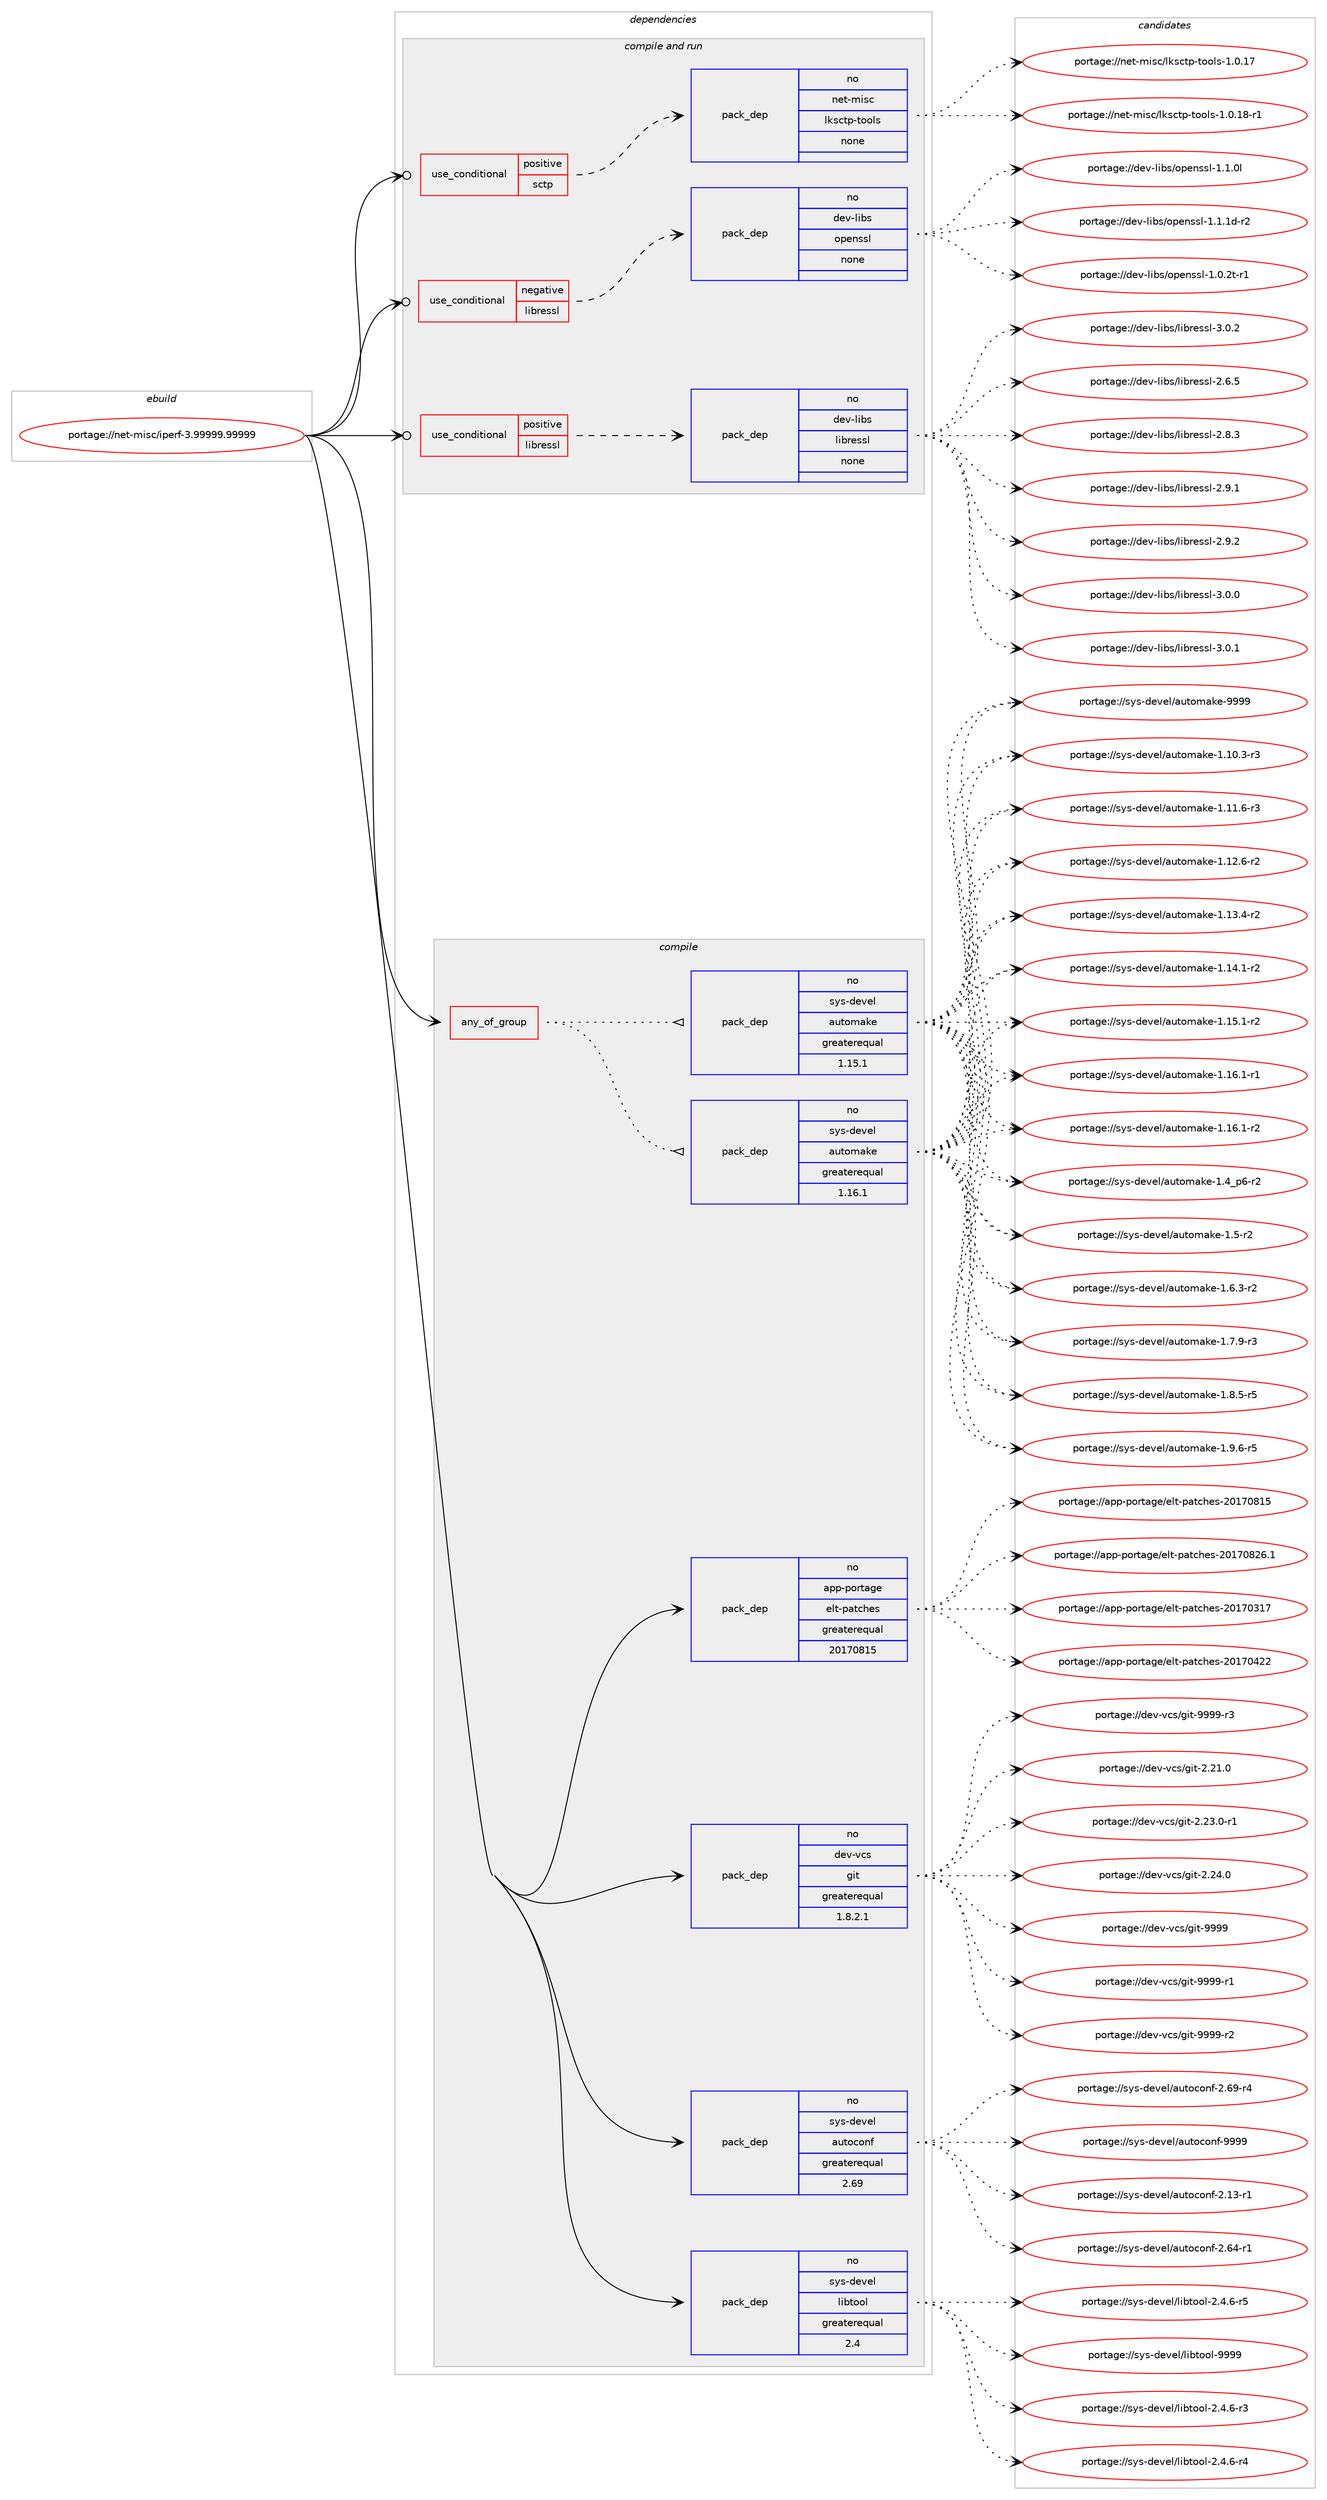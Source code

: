 digraph prolog {

# *************
# Graph options
# *************

newrank=true;
concentrate=true;
compound=true;
graph [rankdir=LR,fontname=Helvetica,fontsize=10,ranksep=1.5];#, ranksep=2.5, nodesep=0.2];
edge  [arrowhead=vee];
node  [fontname=Helvetica,fontsize=10];

# **********
# The ebuild
# **********

subgraph cluster_leftcol {
color=gray;
rank=same;
label=<<i>ebuild</i>>;
id [label="portage://net-misc/iperf-3.99999.99999", color=red, width=4, href="../net-misc/iperf-3.99999.99999.svg"];
}

# ****************
# The dependencies
# ****************

subgraph cluster_midcol {
color=gray;
label=<<i>dependencies</i>>;
subgraph cluster_compile {
fillcolor="#eeeeee";
style=filled;
label=<<i>compile</i>>;
subgraph any5944 {
dependency366592 [label=<<TABLE BORDER="0" CELLBORDER="1" CELLSPACING="0" CELLPADDING="4"><TR><TD CELLPADDING="10">any_of_group</TD></TR></TABLE>>, shape=none, color=red];subgraph pack268761 {
dependency366593 [label=<<TABLE BORDER="0" CELLBORDER="1" CELLSPACING="0" CELLPADDING="4" WIDTH="220"><TR><TD ROWSPAN="6" CELLPADDING="30">pack_dep</TD></TR><TR><TD WIDTH="110">no</TD></TR><TR><TD>sys-devel</TD></TR><TR><TD>automake</TD></TR><TR><TD>greaterequal</TD></TR><TR><TD>1.16.1</TD></TR></TABLE>>, shape=none, color=blue];
}
dependency366592:e -> dependency366593:w [weight=20,style="dotted",arrowhead="oinv"];
subgraph pack268762 {
dependency366594 [label=<<TABLE BORDER="0" CELLBORDER="1" CELLSPACING="0" CELLPADDING="4" WIDTH="220"><TR><TD ROWSPAN="6" CELLPADDING="30">pack_dep</TD></TR><TR><TD WIDTH="110">no</TD></TR><TR><TD>sys-devel</TD></TR><TR><TD>automake</TD></TR><TR><TD>greaterequal</TD></TR><TR><TD>1.15.1</TD></TR></TABLE>>, shape=none, color=blue];
}
dependency366592:e -> dependency366594:w [weight=20,style="dotted",arrowhead="oinv"];
}
id:e -> dependency366592:w [weight=20,style="solid",arrowhead="vee"];
subgraph pack268763 {
dependency366595 [label=<<TABLE BORDER="0" CELLBORDER="1" CELLSPACING="0" CELLPADDING="4" WIDTH="220"><TR><TD ROWSPAN="6" CELLPADDING="30">pack_dep</TD></TR><TR><TD WIDTH="110">no</TD></TR><TR><TD>app-portage</TD></TR><TR><TD>elt-patches</TD></TR><TR><TD>greaterequal</TD></TR><TR><TD>20170815</TD></TR></TABLE>>, shape=none, color=blue];
}
id:e -> dependency366595:w [weight=20,style="solid",arrowhead="vee"];
subgraph pack268764 {
dependency366596 [label=<<TABLE BORDER="0" CELLBORDER="1" CELLSPACING="0" CELLPADDING="4" WIDTH="220"><TR><TD ROWSPAN="6" CELLPADDING="30">pack_dep</TD></TR><TR><TD WIDTH="110">no</TD></TR><TR><TD>dev-vcs</TD></TR><TR><TD>git</TD></TR><TR><TD>greaterequal</TD></TR><TR><TD>1.8.2.1</TD></TR></TABLE>>, shape=none, color=blue];
}
id:e -> dependency366596:w [weight=20,style="solid",arrowhead="vee"];
subgraph pack268765 {
dependency366597 [label=<<TABLE BORDER="0" CELLBORDER="1" CELLSPACING="0" CELLPADDING="4" WIDTH="220"><TR><TD ROWSPAN="6" CELLPADDING="30">pack_dep</TD></TR><TR><TD WIDTH="110">no</TD></TR><TR><TD>sys-devel</TD></TR><TR><TD>autoconf</TD></TR><TR><TD>greaterequal</TD></TR><TR><TD>2.69</TD></TR></TABLE>>, shape=none, color=blue];
}
id:e -> dependency366597:w [weight=20,style="solid",arrowhead="vee"];
subgraph pack268766 {
dependency366598 [label=<<TABLE BORDER="0" CELLBORDER="1" CELLSPACING="0" CELLPADDING="4" WIDTH="220"><TR><TD ROWSPAN="6" CELLPADDING="30">pack_dep</TD></TR><TR><TD WIDTH="110">no</TD></TR><TR><TD>sys-devel</TD></TR><TR><TD>libtool</TD></TR><TR><TD>greaterequal</TD></TR><TR><TD>2.4</TD></TR></TABLE>>, shape=none, color=blue];
}
id:e -> dependency366598:w [weight=20,style="solid",arrowhead="vee"];
}
subgraph cluster_compileandrun {
fillcolor="#eeeeee";
style=filled;
label=<<i>compile and run</i>>;
subgraph cond91735 {
dependency366599 [label=<<TABLE BORDER="0" CELLBORDER="1" CELLSPACING="0" CELLPADDING="4"><TR><TD ROWSPAN="3" CELLPADDING="10">use_conditional</TD></TR><TR><TD>negative</TD></TR><TR><TD>libressl</TD></TR></TABLE>>, shape=none, color=red];
subgraph pack268767 {
dependency366600 [label=<<TABLE BORDER="0" CELLBORDER="1" CELLSPACING="0" CELLPADDING="4" WIDTH="220"><TR><TD ROWSPAN="6" CELLPADDING="30">pack_dep</TD></TR><TR><TD WIDTH="110">no</TD></TR><TR><TD>dev-libs</TD></TR><TR><TD>openssl</TD></TR><TR><TD>none</TD></TR><TR><TD></TD></TR></TABLE>>, shape=none, color=blue];
}
dependency366599:e -> dependency366600:w [weight=20,style="dashed",arrowhead="vee"];
}
id:e -> dependency366599:w [weight=20,style="solid",arrowhead="odotvee"];
subgraph cond91736 {
dependency366601 [label=<<TABLE BORDER="0" CELLBORDER="1" CELLSPACING="0" CELLPADDING="4"><TR><TD ROWSPAN="3" CELLPADDING="10">use_conditional</TD></TR><TR><TD>positive</TD></TR><TR><TD>libressl</TD></TR></TABLE>>, shape=none, color=red];
subgraph pack268768 {
dependency366602 [label=<<TABLE BORDER="0" CELLBORDER="1" CELLSPACING="0" CELLPADDING="4" WIDTH="220"><TR><TD ROWSPAN="6" CELLPADDING="30">pack_dep</TD></TR><TR><TD WIDTH="110">no</TD></TR><TR><TD>dev-libs</TD></TR><TR><TD>libressl</TD></TR><TR><TD>none</TD></TR><TR><TD></TD></TR></TABLE>>, shape=none, color=blue];
}
dependency366601:e -> dependency366602:w [weight=20,style="dashed",arrowhead="vee"];
}
id:e -> dependency366601:w [weight=20,style="solid",arrowhead="odotvee"];
subgraph cond91737 {
dependency366603 [label=<<TABLE BORDER="0" CELLBORDER="1" CELLSPACING="0" CELLPADDING="4"><TR><TD ROWSPAN="3" CELLPADDING="10">use_conditional</TD></TR><TR><TD>positive</TD></TR><TR><TD>sctp</TD></TR></TABLE>>, shape=none, color=red];
subgraph pack268769 {
dependency366604 [label=<<TABLE BORDER="0" CELLBORDER="1" CELLSPACING="0" CELLPADDING="4" WIDTH="220"><TR><TD ROWSPAN="6" CELLPADDING="30">pack_dep</TD></TR><TR><TD WIDTH="110">no</TD></TR><TR><TD>net-misc</TD></TR><TR><TD>lksctp-tools</TD></TR><TR><TD>none</TD></TR><TR><TD></TD></TR></TABLE>>, shape=none, color=blue];
}
dependency366603:e -> dependency366604:w [weight=20,style="dashed",arrowhead="vee"];
}
id:e -> dependency366603:w [weight=20,style="solid",arrowhead="odotvee"];
}
subgraph cluster_run {
fillcolor="#eeeeee";
style=filled;
label=<<i>run</i>>;
}
}

# **************
# The candidates
# **************

subgraph cluster_choices {
rank=same;
color=gray;
label=<<i>candidates</i>>;

subgraph choice268761 {
color=black;
nodesep=1;
choiceportage11512111545100101118101108479711711611110997107101454946494846514511451 [label="portage://sys-devel/automake-1.10.3-r3", color=red, width=4,href="../sys-devel/automake-1.10.3-r3.svg"];
choiceportage11512111545100101118101108479711711611110997107101454946494946544511451 [label="portage://sys-devel/automake-1.11.6-r3", color=red, width=4,href="../sys-devel/automake-1.11.6-r3.svg"];
choiceportage11512111545100101118101108479711711611110997107101454946495046544511450 [label="portage://sys-devel/automake-1.12.6-r2", color=red, width=4,href="../sys-devel/automake-1.12.6-r2.svg"];
choiceportage11512111545100101118101108479711711611110997107101454946495146524511450 [label="portage://sys-devel/automake-1.13.4-r2", color=red, width=4,href="../sys-devel/automake-1.13.4-r2.svg"];
choiceportage11512111545100101118101108479711711611110997107101454946495246494511450 [label="portage://sys-devel/automake-1.14.1-r2", color=red, width=4,href="../sys-devel/automake-1.14.1-r2.svg"];
choiceportage11512111545100101118101108479711711611110997107101454946495346494511450 [label="portage://sys-devel/automake-1.15.1-r2", color=red, width=4,href="../sys-devel/automake-1.15.1-r2.svg"];
choiceportage11512111545100101118101108479711711611110997107101454946495446494511449 [label="portage://sys-devel/automake-1.16.1-r1", color=red, width=4,href="../sys-devel/automake-1.16.1-r1.svg"];
choiceportage11512111545100101118101108479711711611110997107101454946495446494511450 [label="portage://sys-devel/automake-1.16.1-r2", color=red, width=4,href="../sys-devel/automake-1.16.1-r2.svg"];
choiceportage115121115451001011181011084797117116111109971071014549465295112544511450 [label="portage://sys-devel/automake-1.4_p6-r2", color=red, width=4,href="../sys-devel/automake-1.4_p6-r2.svg"];
choiceportage11512111545100101118101108479711711611110997107101454946534511450 [label="portage://sys-devel/automake-1.5-r2", color=red, width=4,href="../sys-devel/automake-1.5-r2.svg"];
choiceportage115121115451001011181011084797117116111109971071014549465446514511450 [label="portage://sys-devel/automake-1.6.3-r2", color=red, width=4,href="../sys-devel/automake-1.6.3-r2.svg"];
choiceportage115121115451001011181011084797117116111109971071014549465546574511451 [label="portage://sys-devel/automake-1.7.9-r3", color=red, width=4,href="../sys-devel/automake-1.7.9-r3.svg"];
choiceportage115121115451001011181011084797117116111109971071014549465646534511453 [label="portage://sys-devel/automake-1.8.5-r5", color=red, width=4,href="../sys-devel/automake-1.8.5-r5.svg"];
choiceportage115121115451001011181011084797117116111109971071014549465746544511453 [label="portage://sys-devel/automake-1.9.6-r5", color=red, width=4,href="../sys-devel/automake-1.9.6-r5.svg"];
choiceportage115121115451001011181011084797117116111109971071014557575757 [label="portage://sys-devel/automake-9999", color=red, width=4,href="../sys-devel/automake-9999.svg"];
dependency366593:e -> choiceportage11512111545100101118101108479711711611110997107101454946494846514511451:w [style=dotted,weight="100"];
dependency366593:e -> choiceportage11512111545100101118101108479711711611110997107101454946494946544511451:w [style=dotted,weight="100"];
dependency366593:e -> choiceportage11512111545100101118101108479711711611110997107101454946495046544511450:w [style=dotted,weight="100"];
dependency366593:e -> choiceportage11512111545100101118101108479711711611110997107101454946495146524511450:w [style=dotted,weight="100"];
dependency366593:e -> choiceportage11512111545100101118101108479711711611110997107101454946495246494511450:w [style=dotted,weight="100"];
dependency366593:e -> choiceportage11512111545100101118101108479711711611110997107101454946495346494511450:w [style=dotted,weight="100"];
dependency366593:e -> choiceportage11512111545100101118101108479711711611110997107101454946495446494511449:w [style=dotted,weight="100"];
dependency366593:e -> choiceportage11512111545100101118101108479711711611110997107101454946495446494511450:w [style=dotted,weight="100"];
dependency366593:e -> choiceportage115121115451001011181011084797117116111109971071014549465295112544511450:w [style=dotted,weight="100"];
dependency366593:e -> choiceportage11512111545100101118101108479711711611110997107101454946534511450:w [style=dotted,weight="100"];
dependency366593:e -> choiceportage115121115451001011181011084797117116111109971071014549465446514511450:w [style=dotted,weight="100"];
dependency366593:e -> choiceportage115121115451001011181011084797117116111109971071014549465546574511451:w [style=dotted,weight="100"];
dependency366593:e -> choiceportage115121115451001011181011084797117116111109971071014549465646534511453:w [style=dotted,weight="100"];
dependency366593:e -> choiceportage115121115451001011181011084797117116111109971071014549465746544511453:w [style=dotted,weight="100"];
dependency366593:e -> choiceportage115121115451001011181011084797117116111109971071014557575757:w [style=dotted,weight="100"];
}
subgraph choice268762 {
color=black;
nodesep=1;
choiceportage11512111545100101118101108479711711611110997107101454946494846514511451 [label="portage://sys-devel/automake-1.10.3-r3", color=red, width=4,href="../sys-devel/automake-1.10.3-r3.svg"];
choiceportage11512111545100101118101108479711711611110997107101454946494946544511451 [label="portage://sys-devel/automake-1.11.6-r3", color=red, width=4,href="../sys-devel/automake-1.11.6-r3.svg"];
choiceportage11512111545100101118101108479711711611110997107101454946495046544511450 [label="portage://sys-devel/automake-1.12.6-r2", color=red, width=4,href="../sys-devel/automake-1.12.6-r2.svg"];
choiceportage11512111545100101118101108479711711611110997107101454946495146524511450 [label="portage://sys-devel/automake-1.13.4-r2", color=red, width=4,href="../sys-devel/automake-1.13.4-r2.svg"];
choiceportage11512111545100101118101108479711711611110997107101454946495246494511450 [label="portage://sys-devel/automake-1.14.1-r2", color=red, width=4,href="../sys-devel/automake-1.14.1-r2.svg"];
choiceportage11512111545100101118101108479711711611110997107101454946495346494511450 [label="portage://sys-devel/automake-1.15.1-r2", color=red, width=4,href="../sys-devel/automake-1.15.1-r2.svg"];
choiceportage11512111545100101118101108479711711611110997107101454946495446494511449 [label="portage://sys-devel/automake-1.16.1-r1", color=red, width=4,href="../sys-devel/automake-1.16.1-r1.svg"];
choiceportage11512111545100101118101108479711711611110997107101454946495446494511450 [label="portage://sys-devel/automake-1.16.1-r2", color=red, width=4,href="../sys-devel/automake-1.16.1-r2.svg"];
choiceportage115121115451001011181011084797117116111109971071014549465295112544511450 [label="portage://sys-devel/automake-1.4_p6-r2", color=red, width=4,href="../sys-devel/automake-1.4_p6-r2.svg"];
choiceportage11512111545100101118101108479711711611110997107101454946534511450 [label="portage://sys-devel/automake-1.5-r2", color=red, width=4,href="../sys-devel/automake-1.5-r2.svg"];
choiceportage115121115451001011181011084797117116111109971071014549465446514511450 [label="portage://sys-devel/automake-1.6.3-r2", color=red, width=4,href="../sys-devel/automake-1.6.3-r2.svg"];
choiceportage115121115451001011181011084797117116111109971071014549465546574511451 [label="portage://sys-devel/automake-1.7.9-r3", color=red, width=4,href="../sys-devel/automake-1.7.9-r3.svg"];
choiceportage115121115451001011181011084797117116111109971071014549465646534511453 [label="portage://sys-devel/automake-1.8.5-r5", color=red, width=4,href="../sys-devel/automake-1.8.5-r5.svg"];
choiceportage115121115451001011181011084797117116111109971071014549465746544511453 [label="portage://sys-devel/automake-1.9.6-r5", color=red, width=4,href="../sys-devel/automake-1.9.6-r5.svg"];
choiceportage115121115451001011181011084797117116111109971071014557575757 [label="portage://sys-devel/automake-9999", color=red, width=4,href="../sys-devel/automake-9999.svg"];
dependency366594:e -> choiceportage11512111545100101118101108479711711611110997107101454946494846514511451:w [style=dotted,weight="100"];
dependency366594:e -> choiceportage11512111545100101118101108479711711611110997107101454946494946544511451:w [style=dotted,weight="100"];
dependency366594:e -> choiceportage11512111545100101118101108479711711611110997107101454946495046544511450:w [style=dotted,weight="100"];
dependency366594:e -> choiceportage11512111545100101118101108479711711611110997107101454946495146524511450:w [style=dotted,weight="100"];
dependency366594:e -> choiceportage11512111545100101118101108479711711611110997107101454946495246494511450:w [style=dotted,weight="100"];
dependency366594:e -> choiceportage11512111545100101118101108479711711611110997107101454946495346494511450:w [style=dotted,weight="100"];
dependency366594:e -> choiceportage11512111545100101118101108479711711611110997107101454946495446494511449:w [style=dotted,weight="100"];
dependency366594:e -> choiceportage11512111545100101118101108479711711611110997107101454946495446494511450:w [style=dotted,weight="100"];
dependency366594:e -> choiceportage115121115451001011181011084797117116111109971071014549465295112544511450:w [style=dotted,weight="100"];
dependency366594:e -> choiceportage11512111545100101118101108479711711611110997107101454946534511450:w [style=dotted,weight="100"];
dependency366594:e -> choiceportage115121115451001011181011084797117116111109971071014549465446514511450:w [style=dotted,weight="100"];
dependency366594:e -> choiceportage115121115451001011181011084797117116111109971071014549465546574511451:w [style=dotted,weight="100"];
dependency366594:e -> choiceportage115121115451001011181011084797117116111109971071014549465646534511453:w [style=dotted,weight="100"];
dependency366594:e -> choiceportage115121115451001011181011084797117116111109971071014549465746544511453:w [style=dotted,weight="100"];
dependency366594:e -> choiceportage115121115451001011181011084797117116111109971071014557575757:w [style=dotted,weight="100"];
}
subgraph choice268763 {
color=black;
nodesep=1;
choiceportage97112112451121111141169710310147101108116451129711699104101115455048495548514955 [label="portage://app-portage/elt-patches-20170317", color=red, width=4,href="../app-portage/elt-patches-20170317.svg"];
choiceportage97112112451121111141169710310147101108116451129711699104101115455048495548525050 [label="portage://app-portage/elt-patches-20170422", color=red, width=4,href="../app-portage/elt-patches-20170422.svg"];
choiceportage97112112451121111141169710310147101108116451129711699104101115455048495548564953 [label="portage://app-portage/elt-patches-20170815", color=red, width=4,href="../app-portage/elt-patches-20170815.svg"];
choiceportage971121124511211111411697103101471011081164511297116991041011154550484955485650544649 [label="portage://app-portage/elt-patches-20170826.1", color=red, width=4,href="../app-portage/elt-patches-20170826.1.svg"];
dependency366595:e -> choiceportage97112112451121111141169710310147101108116451129711699104101115455048495548514955:w [style=dotted,weight="100"];
dependency366595:e -> choiceportage97112112451121111141169710310147101108116451129711699104101115455048495548525050:w [style=dotted,weight="100"];
dependency366595:e -> choiceportage97112112451121111141169710310147101108116451129711699104101115455048495548564953:w [style=dotted,weight="100"];
dependency366595:e -> choiceportage971121124511211111411697103101471011081164511297116991041011154550484955485650544649:w [style=dotted,weight="100"];
}
subgraph choice268764 {
color=black;
nodesep=1;
choiceportage10010111845118991154710310511645504650494648 [label="portage://dev-vcs/git-2.21.0", color=red, width=4,href="../dev-vcs/git-2.21.0.svg"];
choiceportage100101118451189911547103105116455046505146484511449 [label="portage://dev-vcs/git-2.23.0-r1", color=red, width=4,href="../dev-vcs/git-2.23.0-r1.svg"];
choiceportage10010111845118991154710310511645504650524648 [label="portage://dev-vcs/git-2.24.0", color=red, width=4,href="../dev-vcs/git-2.24.0.svg"];
choiceportage1001011184511899115471031051164557575757 [label="portage://dev-vcs/git-9999", color=red, width=4,href="../dev-vcs/git-9999.svg"];
choiceportage10010111845118991154710310511645575757574511449 [label="portage://dev-vcs/git-9999-r1", color=red, width=4,href="../dev-vcs/git-9999-r1.svg"];
choiceportage10010111845118991154710310511645575757574511450 [label="portage://dev-vcs/git-9999-r2", color=red, width=4,href="../dev-vcs/git-9999-r2.svg"];
choiceportage10010111845118991154710310511645575757574511451 [label="portage://dev-vcs/git-9999-r3", color=red, width=4,href="../dev-vcs/git-9999-r3.svg"];
dependency366596:e -> choiceportage10010111845118991154710310511645504650494648:w [style=dotted,weight="100"];
dependency366596:e -> choiceportage100101118451189911547103105116455046505146484511449:w [style=dotted,weight="100"];
dependency366596:e -> choiceportage10010111845118991154710310511645504650524648:w [style=dotted,weight="100"];
dependency366596:e -> choiceportage1001011184511899115471031051164557575757:w [style=dotted,weight="100"];
dependency366596:e -> choiceportage10010111845118991154710310511645575757574511449:w [style=dotted,weight="100"];
dependency366596:e -> choiceportage10010111845118991154710310511645575757574511450:w [style=dotted,weight="100"];
dependency366596:e -> choiceportage10010111845118991154710310511645575757574511451:w [style=dotted,weight="100"];
}
subgraph choice268765 {
color=black;
nodesep=1;
choiceportage1151211154510010111810110847971171161119911111010245504649514511449 [label="portage://sys-devel/autoconf-2.13-r1", color=red, width=4,href="../sys-devel/autoconf-2.13-r1.svg"];
choiceportage1151211154510010111810110847971171161119911111010245504654524511449 [label="portage://sys-devel/autoconf-2.64-r1", color=red, width=4,href="../sys-devel/autoconf-2.64-r1.svg"];
choiceportage1151211154510010111810110847971171161119911111010245504654574511452 [label="portage://sys-devel/autoconf-2.69-r4", color=red, width=4,href="../sys-devel/autoconf-2.69-r4.svg"];
choiceportage115121115451001011181011084797117116111991111101024557575757 [label="portage://sys-devel/autoconf-9999", color=red, width=4,href="../sys-devel/autoconf-9999.svg"];
dependency366597:e -> choiceportage1151211154510010111810110847971171161119911111010245504649514511449:w [style=dotted,weight="100"];
dependency366597:e -> choiceportage1151211154510010111810110847971171161119911111010245504654524511449:w [style=dotted,weight="100"];
dependency366597:e -> choiceportage1151211154510010111810110847971171161119911111010245504654574511452:w [style=dotted,weight="100"];
dependency366597:e -> choiceportage115121115451001011181011084797117116111991111101024557575757:w [style=dotted,weight="100"];
}
subgraph choice268766 {
color=black;
nodesep=1;
choiceportage1151211154510010111810110847108105981161111111084550465246544511451 [label="portage://sys-devel/libtool-2.4.6-r3", color=red, width=4,href="../sys-devel/libtool-2.4.6-r3.svg"];
choiceportage1151211154510010111810110847108105981161111111084550465246544511452 [label="portage://sys-devel/libtool-2.4.6-r4", color=red, width=4,href="../sys-devel/libtool-2.4.6-r4.svg"];
choiceportage1151211154510010111810110847108105981161111111084550465246544511453 [label="portage://sys-devel/libtool-2.4.6-r5", color=red, width=4,href="../sys-devel/libtool-2.4.6-r5.svg"];
choiceportage1151211154510010111810110847108105981161111111084557575757 [label="portage://sys-devel/libtool-9999", color=red, width=4,href="../sys-devel/libtool-9999.svg"];
dependency366598:e -> choiceportage1151211154510010111810110847108105981161111111084550465246544511451:w [style=dotted,weight="100"];
dependency366598:e -> choiceportage1151211154510010111810110847108105981161111111084550465246544511452:w [style=dotted,weight="100"];
dependency366598:e -> choiceportage1151211154510010111810110847108105981161111111084550465246544511453:w [style=dotted,weight="100"];
dependency366598:e -> choiceportage1151211154510010111810110847108105981161111111084557575757:w [style=dotted,weight="100"];
}
subgraph choice268767 {
color=black;
nodesep=1;
choiceportage1001011184510810598115471111121011101151151084549464846501164511449 [label="portage://dev-libs/openssl-1.0.2t-r1", color=red, width=4,href="../dev-libs/openssl-1.0.2t-r1.svg"];
choiceportage100101118451081059811547111112101110115115108454946494648108 [label="portage://dev-libs/openssl-1.1.0l", color=red, width=4,href="../dev-libs/openssl-1.1.0l.svg"];
choiceportage1001011184510810598115471111121011101151151084549464946491004511450 [label="portage://dev-libs/openssl-1.1.1d-r2", color=red, width=4,href="../dev-libs/openssl-1.1.1d-r2.svg"];
dependency366600:e -> choiceportage1001011184510810598115471111121011101151151084549464846501164511449:w [style=dotted,weight="100"];
dependency366600:e -> choiceportage100101118451081059811547111112101110115115108454946494648108:w [style=dotted,weight="100"];
dependency366600:e -> choiceportage1001011184510810598115471111121011101151151084549464946491004511450:w [style=dotted,weight="100"];
}
subgraph choice268768 {
color=black;
nodesep=1;
choiceportage10010111845108105981154710810598114101115115108455046544653 [label="portage://dev-libs/libressl-2.6.5", color=red, width=4,href="../dev-libs/libressl-2.6.5.svg"];
choiceportage10010111845108105981154710810598114101115115108455046564651 [label="portage://dev-libs/libressl-2.8.3", color=red, width=4,href="../dev-libs/libressl-2.8.3.svg"];
choiceportage10010111845108105981154710810598114101115115108455046574649 [label="portage://dev-libs/libressl-2.9.1", color=red, width=4,href="../dev-libs/libressl-2.9.1.svg"];
choiceportage10010111845108105981154710810598114101115115108455046574650 [label="portage://dev-libs/libressl-2.9.2", color=red, width=4,href="../dev-libs/libressl-2.9.2.svg"];
choiceportage10010111845108105981154710810598114101115115108455146484648 [label="portage://dev-libs/libressl-3.0.0", color=red, width=4,href="../dev-libs/libressl-3.0.0.svg"];
choiceportage10010111845108105981154710810598114101115115108455146484649 [label="portage://dev-libs/libressl-3.0.1", color=red, width=4,href="../dev-libs/libressl-3.0.1.svg"];
choiceportage10010111845108105981154710810598114101115115108455146484650 [label="portage://dev-libs/libressl-3.0.2", color=red, width=4,href="../dev-libs/libressl-3.0.2.svg"];
dependency366602:e -> choiceportage10010111845108105981154710810598114101115115108455046544653:w [style=dotted,weight="100"];
dependency366602:e -> choiceportage10010111845108105981154710810598114101115115108455046564651:w [style=dotted,weight="100"];
dependency366602:e -> choiceportage10010111845108105981154710810598114101115115108455046574649:w [style=dotted,weight="100"];
dependency366602:e -> choiceportage10010111845108105981154710810598114101115115108455046574650:w [style=dotted,weight="100"];
dependency366602:e -> choiceportage10010111845108105981154710810598114101115115108455146484648:w [style=dotted,weight="100"];
dependency366602:e -> choiceportage10010111845108105981154710810598114101115115108455146484649:w [style=dotted,weight="100"];
dependency366602:e -> choiceportage10010111845108105981154710810598114101115115108455146484650:w [style=dotted,weight="100"];
}
subgraph choice268769 {
color=black;
nodesep=1;
choiceportage110101116451091051159947108107115991161124511611111110811545494648464955 [label="portage://net-misc/lksctp-tools-1.0.17", color=red, width=4,href="../net-misc/lksctp-tools-1.0.17.svg"];
choiceportage1101011164510910511599471081071159911611245116111111108115454946484649564511449 [label="portage://net-misc/lksctp-tools-1.0.18-r1", color=red, width=4,href="../net-misc/lksctp-tools-1.0.18-r1.svg"];
dependency366604:e -> choiceportage110101116451091051159947108107115991161124511611111110811545494648464955:w [style=dotted,weight="100"];
dependency366604:e -> choiceportage1101011164510910511599471081071159911611245116111111108115454946484649564511449:w [style=dotted,weight="100"];
}
}

}
